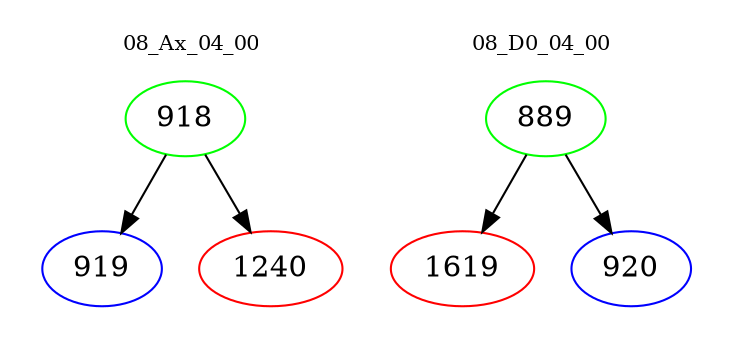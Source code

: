 digraph{
subgraph cluster_0 {
color = white
label = "08_Ax_04_00";
fontsize=10;
T0_918 [label="918", color="green"]
T0_918 -> T0_919 [color="black"]
T0_919 [label="919", color="blue"]
T0_918 -> T0_1240 [color="black"]
T0_1240 [label="1240", color="red"]
}
subgraph cluster_1 {
color = white
label = "08_D0_04_00";
fontsize=10;
T1_889 [label="889", color="green"]
T1_889 -> T1_1619 [color="black"]
T1_1619 [label="1619", color="red"]
T1_889 -> T1_920 [color="black"]
T1_920 [label="920", color="blue"]
}
}
